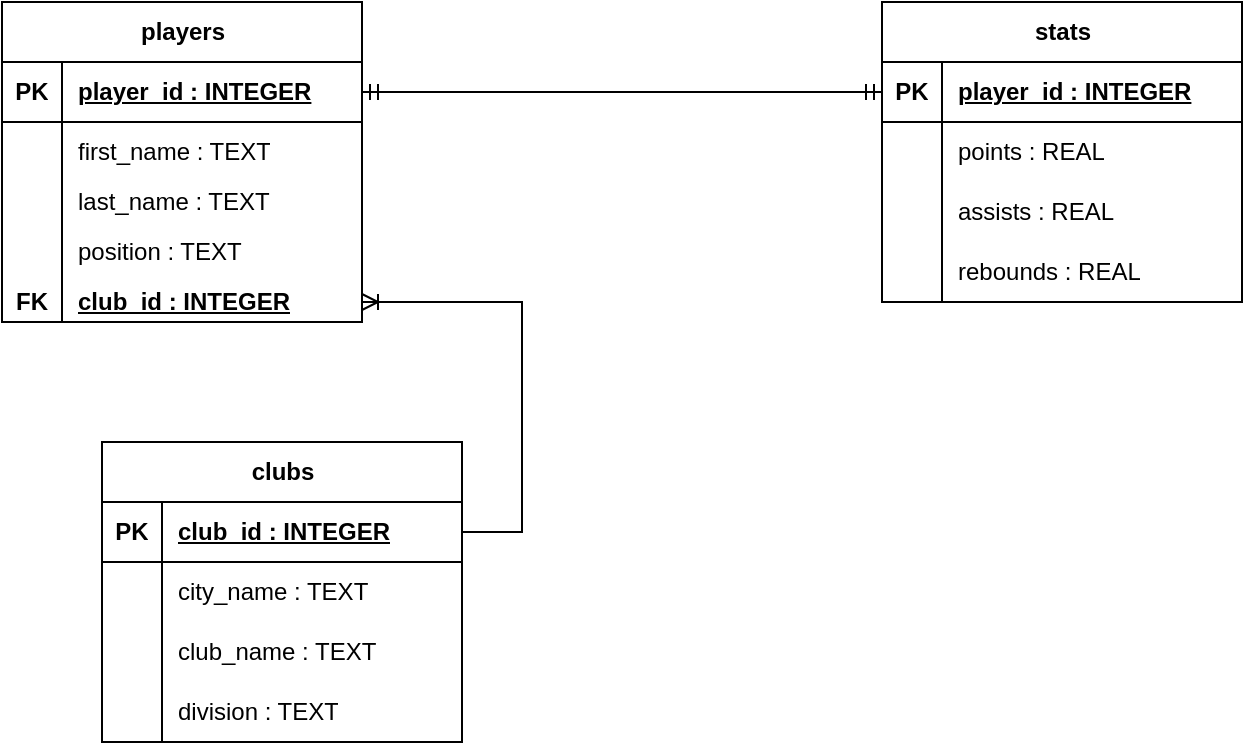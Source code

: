 <mxfile version="22.1.3" type="device">
  <diagram name="Strona-1" id="j_qtrNt9oUCL4M64BUuh">
    <mxGraphModel dx="4007" dy="1136" grid="1" gridSize="10" guides="1" tooltips="1" connect="1" arrows="1" fold="1" page="1" pageScale="1" pageWidth="827" pageHeight="1169" math="0" shadow="0">
      <root>
        <mxCell id="0" />
        <mxCell id="1" parent="0" />
        <mxCell id="Z1Gb3os-9rR3dEeQHbp2-1" value="players" style="shape=table;startSize=30;container=1;collapsible=1;childLayout=tableLayout;fixedRows=1;rowLines=0;fontStyle=1;align=center;resizeLast=1;html=1;" vertex="1" parent="1">
          <mxGeometry x="-780" y="50" width="180" height="160" as="geometry" />
        </mxCell>
        <mxCell id="Z1Gb3os-9rR3dEeQHbp2-2" value="" style="shape=tableRow;horizontal=0;startSize=0;swimlaneHead=0;swimlaneBody=0;fillColor=none;collapsible=0;dropTarget=0;points=[[0,0.5],[1,0.5]];portConstraint=eastwest;top=0;left=0;right=0;bottom=1;" vertex="1" parent="Z1Gb3os-9rR3dEeQHbp2-1">
          <mxGeometry y="30" width="180" height="30" as="geometry" />
        </mxCell>
        <mxCell id="Z1Gb3os-9rR3dEeQHbp2-3" value="PK" style="shape=partialRectangle;connectable=0;fillColor=none;top=0;left=0;bottom=0;right=0;fontStyle=1;overflow=hidden;whiteSpace=wrap;html=1;" vertex="1" parent="Z1Gb3os-9rR3dEeQHbp2-2">
          <mxGeometry width="30" height="30" as="geometry">
            <mxRectangle width="30" height="30" as="alternateBounds" />
          </mxGeometry>
        </mxCell>
        <mxCell id="Z1Gb3os-9rR3dEeQHbp2-4" value="player_id : INTEGER" style="shape=partialRectangle;connectable=0;fillColor=none;top=0;left=0;bottom=0;right=0;align=left;spacingLeft=6;fontStyle=5;overflow=hidden;whiteSpace=wrap;html=1;" vertex="1" parent="Z1Gb3os-9rR3dEeQHbp2-2">
          <mxGeometry x="30" width="150" height="30" as="geometry">
            <mxRectangle width="150" height="30" as="alternateBounds" />
          </mxGeometry>
        </mxCell>
        <mxCell id="Z1Gb3os-9rR3dEeQHbp2-5" value="" style="shape=tableRow;horizontal=0;startSize=0;swimlaneHead=0;swimlaneBody=0;fillColor=none;collapsible=0;dropTarget=0;points=[[0,0.5],[1,0.5]];portConstraint=eastwest;top=0;left=0;right=0;bottom=0;" vertex="1" parent="Z1Gb3os-9rR3dEeQHbp2-1">
          <mxGeometry y="60" width="180" height="30" as="geometry" />
        </mxCell>
        <mxCell id="Z1Gb3os-9rR3dEeQHbp2-6" value="" style="shape=partialRectangle;connectable=0;fillColor=none;top=0;left=0;bottom=0;right=0;editable=1;overflow=hidden;whiteSpace=wrap;html=1;" vertex="1" parent="Z1Gb3os-9rR3dEeQHbp2-5">
          <mxGeometry width="30" height="30" as="geometry">
            <mxRectangle width="30" height="30" as="alternateBounds" />
          </mxGeometry>
        </mxCell>
        <mxCell id="Z1Gb3os-9rR3dEeQHbp2-7" value="first_name : TEXT" style="shape=partialRectangle;connectable=0;fillColor=none;top=0;left=0;bottom=0;right=0;align=left;spacingLeft=6;overflow=hidden;whiteSpace=wrap;html=1;" vertex="1" parent="Z1Gb3os-9rR3dEeQHbp2-5">
          <mxGeometry x="30" width="150" height="30" as="geometry">
            <mxRectangle width="150" height="30" as="alternateBounds" />
          </mxGeometry>
        </mxCell>
        <mxCell id="Z1Gb3os-9rR3dEeQHbp2-8" value="" style="shape=tableRow;horizontal=0;startSize=0;swimlaneHead=0;swimlaneBody=0;fillColor=none;collapsible=0;dropTarget=0;points=[[0,0.5],[1,0.5]];portConstraint=eastwest;top=0;left=0;right=0;bottom=0;" vertex="1" parent="Z1Gb3os-9rR3dEeQHbp2-1">
          <mxGeometry y="90" width="180" height="20" as="geometry" />
        </mxCell>
        <mxCell id="Z1Gb3os-9rR3dEeQHbp2-9" value="" style="shape=partialRectangle;connectable=0;fillColor=none;top=0;left=0;bottom=0;right=0;editable=1;overflow=hidden;whiteSpace=wrap;html=1;" vertex="1" parent="Z1Gb3os-9rR3dEeQHbp2-8">
          <mxGeometry width="30" height="20" as="geometry">
            <mxRectangle width="30" height="20" as="alternateBounds" />
          </mxGeometry>
        </mxCell>
        <mxCell id="Z1Gb3os-9rR3dEeQHbp2-10" value="last_name : TEXT" style="shape=partialRectangle;connectable=0;fillColor=none;top=0;left=0;bottom=0;right=0;align=left;spacingLeft=6;overflow=hidden;whiteSpace=wrap;html=1;" vertex="1" parent="Z1Gb3os-9rR3dEeQHbp2-8">
          <mxGeometry x="30" width="150" height="20" as="geometry">
            <mxRectangle width="150" height="20" as="alternateBounds" />
          </mxGeometry>
        </mxCell>
        <mxCell id="Z1Gb3os-9rR3dEeQHbp2-11" value="" style="shape=tableRow;horizontal=0;startSize=0;swimlaneHead=0;swimlaneBody=0;fillColor=none;collapsible=0;dropTarget=0;points=[[0,0.5],[1,0.5]];portConstraint=eastwest;top=0;left=0;right=0;bottom=0;" vertex="1" parent="Z1Gb3os-9rR3dEeQHbp2-1">
          <mxGeometry y="110" width="180" height="30" as="geometry" />
        </mxCell>
        <mxCell id="Z1Gb3os-9rR3dEeQHbp2-12" value="" style="shape=partialRectangle;connectable=0;fillColor=none;top=0;left=0;bottom=0;right=0;editable=1;overflow=hidden;whiteSpace=wrap;html=1;" vertex="1" parent="Z1Gb3os-9rR3dEeQHbp2-11">
          <mxGeometry width="30" height="30" as="geometry">
            <mxRectangle width="30" height="30" as="alternateBounds" />
          </mxGeometry>
        </mxCell>
        <mxCell id="Z1Gb3os-9rR3dEeQHbp2-13" value="position : TEXT" style="shape=partialRectangle;connectable=0;fillColor=none;top=0;left=0;bottom=0;right=0;align=left;spacingLeft=6;overflow=hidden;whiteSpace=wrap;html=1;" vertex="1" parent="Z1Gb3os-9rR3dEeQHbp2-11">
          <mxGeometry x="30" width="150" height="30" as="geometry">
            <mxRectangle width="150" height="30" as="alternateBounds" />
          </mxGeometry>
        </mxCell>
        <mxCell id="Z1Gb3os-9rR3dEeQHbp2-102" value="" style="shape=tableRow;horizontal=0;startSize=0;swimlaneHead=0;swimlaneBody=0;fillColor=none;collapsible=0;dropTarget=0;points=[[0,0.5],[1,0.5]];portConstraint=eastwest;top=0;left=0;right=0;bottom=1;" vertex="1" parent="Z1Gb3os-9rR3dEeQHbp2-1">
          <mxGeometry y="140" width="180" height="20" as="geometry" />
        </mxCell>
        <mxCell id="Z1Gb3os-9rR3dEeQHbp2-103" value="FK" style="shape=partialRectangle;connectable=0;fillColor=none;top=0;left=0;bottom=0;right=0;fontStyle=1;overflow=hidden;whiteSpace=wrap;html=1;" vertex="1" parent="Z1Gb3os-9rR3dEeQHbp2-102">
          <mxGeometry width="30" height="20" as="geometry">
            <mxRectangle width="30" height="20" as="alternateBounds" />
          </mxGeometry>
        </mxCell>
        <mxCell id="Z1Gb3os-9rR3dEeQHbp2-104" value="club_id : INTEGER" style="shape=partialRectangle;connectable=0;fillColor=none;top=0;left=0;bottom=0;right=0;align=left;spacingLeft=6;fontStyle=5;overflow=hidden;whiteSpace=wrap;html=1;" vertex="1" parent="Z1Gb3os-9rR3dEeQHbp2-102">
          <mxGeometry x="30" width="150" height="20" as="geometry">
            <mxRectangle width="150" height="20" as="alternateBounds" />
          </mxGeometry>
        </mxCell>
        <mxCell id="Z1Gb3os-9rR3dEeQHbp2-14" value="clubs" style="shape=table;startSize=30;container=1;collapsible=1;childLayout=tableLayout;fixedRows=1;rowLines=0;fontStyle=1;align=center;resizeLast=1;html=1;" vertex="1" parent="1">
          <mxGeometry x="-730" y="270" width="180" height="150" as="geometry" />
        </mxCell>
        <mxCell id="Z1Gb3os-9rR3dEeQHbp2-15" value="" style="shape=tableRow;horizontal=0;startSize=0;swimlaneHead=0;swimlaneBody=0;fillColor=none;collapsible=0;dropTarget=0;points=[[0,0.5],[1,0.5]];portConstraint=eastwest;top=0;left=0;right=0;bottom=1;" vertex="1" parent="Z1Gb3os-9rR3dEeQHbp2-14">
          <mxGeometry y="30" width="180" height="30" as="geometry" />
        </mxCell>
        <mxCell id="Z1Gb3os-9rR3dEeQHbp2-16" value="PK" style="shape=partialRectangle;connectable=0;fillColor=none;top=0;left=0;bottom=0;right=0;fontStyle=1;overflow=hidden;whiteSpace=wrap;html=1;" vertex="1" parent="Z1Gb3os-9rR3dEeQHbp2-15">
          <mxGeometry width="30" height="30" as="geometry">
            <mxRectangle width="30" height="30" as="alternateBounds" />
          </mxGeometry>
        </mxCell>
        <mxCell id="Z1Gb3os-9rR3dEeQHbp2-17" value="club_id : INTEGER" style="shape=partialRectangle;connectable=0;fillColor=none;top=0;left=0;bottom=0;right=0;align=left;spacingLeft=6;fontStyle=5;overflow=hidden;whiteSpace=wrap;html=1;" vertex="1" parent="Z1Gb3os-9rR3dEeQHbp2-15">
          <mxGeometry x="30" width="150" height="30" as="geometry">
            <mxRectangle width="150" height="30" as="alternateBounds" />
          </mxGeometry>
        </mxCell>
        <mxCell id="Z1Gb3os-9rR3dEeQHbp2-18" value="" style="shape=tableRow;horizontal=0;startSize=0;swimlaneHead=0;swimlaneBody=0;fillColor=none;collapsible=0;dropTarget=0;points=[[0,0.5],[1,0.5]];portConstraint=eastwest;top=0;left=0;right=0;bottom=0;" vertex="1" parent="Z1Gb3os-9rR3dEeQHbp2-14">
          <mxGeometry y="60" width="180" height="30" as="geometry" />
        </mxCell>
        <mxCell id="Z1Gb3os-9rR3dEeQHbp2-19" value="" style="shape=partialRectangle;connectable=0;fillColor=none;top=0;left=0;bottom=0;right=0;editable=1;overflow=hidden;whiteSpace=wrap;html=1;" vertex="1" parent="Z1Gb3os-9rR3dEeQHbp2-18">
          <mxGeometry width="30" height="30" as="geometry">
            <mxRectangle width="30" height="30" as="alternateBounds" />
          </mxGeometry>
        </mxCell>
        <mxCell id="Z1Gb3os-9rR3dEeQHbp2-20" value="city_name : TEXT" style="shape=partialRectangle;connectable=0;fillColor=none;top=0;left=0;bottom=0;right=0;align=left;spacingLeft=6;overflow=hidden;whiteSpace=wrap;html=1;" vertex="1" parent="Z1Gb3os-9rR3dEeQHbp2-18">
          <mxGeometry x="30" width="150" height="30" as="geometry">
            <mxRectangle width="150" height="30" as="alternateBounds" />
          </mxGeometry>
        </mxCell>
        <mxCell id="Z1Gb3os-9rR3dEeQHbp2-21" value="" style="shape=tableRow;horizontal=0;startSize=0;swimlaneHead=0;swimlaneBody=0;fillColor=none;collapsible=0;dropTarget=0;points=[[0,0.5],[1,0.5]];portConstraint=eastwest;top=0;left=0;right=0;bottom=0;" vertex="1" parent="Z1Gb3os-9rR3dEeQHbp2-14">
          <mxGeometry y="90" width="180" height="30" as="geometry" />
        </mxCell>
        <mxCell id="Z1Gb3os-9rR3dEeQHbp2-22" value="" style="shape=partialRectangle;connectable=0;fillColor=none;top=0;left=0;bottom=0;right=0;editable=1;overflow=hidden;whiteSpace=wrap;html=1;" vertex="1" parent="Z1Gb3os-9rR3dEeQHbp2-21">
          <mxGeometry width="30" height="30" as="geometry">
            <mxRectangle width="30" height="30" as="alternateBounds" />
          </mxGeometry>
        </mxCell>
        <mxCell id="Z1Gb3os-9rR3dEeQHbp2-23" value="club_name : TEXT" style="shape=partialRectangle;connectable=0;fillColor=none;top=0;left=0;bottom=0;right=0;align=left;spacingLeft=6;overflow=hidden;whiteSpace=wrap;html=1;" vertex="1" parent="Z1Gb3os-9rR3dEeQHbp2-21">
          <mxGeometry x="30" width="150" height="30" as="geometry">
            <mxRectangle width="150" height="30" as="alternateBounds" />
          </mxGeometry>
        </mxCell>
        <mxCell id="Z1Gb3os-9rR3dEeQHbp2-24" value="" style="shape=tableRow;horizontal=0;startSize=0;swimlaneHead=0;swimlaneBody=0;fillColor=none;collapsible=0;dropTarget=0;points=[[0,0.5],[1,0.5]];portConstraint=eastwest;top=0;left=0;right=0;bottom=0;" vertex="1" parent="Z1Gb3os-9rR3dEeQHbp2-14">
          <mxGeometry y="120" width="180" height="30" as="geometry" />
        </mxCell>
        <mxCell id="Z1Gb3os-9rR3dEeQHbp2-25" value="" style="shape=partialRectangle;connectable=0;fillColor=none;top=0;left=0;bottom=0;right=0;editable=1;overflow=hidden;whiteSpace=wrap;html=1;" vertex="1" parent="Z1Gb3os-9rR3dEeQHbp2-24">
          <mxGeometry width="30" height="30" as="geometry">
            <mxRectangle width="30" height="30" as="alternateBounds" />
          </mxGeometry>
        </mxCell>
        <mxCell id="Z1Gb3os-9rR3dEeQHbp2-26" value="division : TEXT" style="shape=partialRectangle;connectable=0;fillColor=none;top=0;left=0;bottom=0;right=0;align=left;spacingLeft=6;overflow=hidden;whiteSpace=wrap;html=1;" vertex="1" parent="Z1Gb3os-9rR3dEeQHbp2-24">
          <mxGeometry x="30" width="150" height="30" as="geometry">
            <mxRectangle width="150" height="30" as="alternateBounds" />
          </mxGeometry>
        </mxCell>
        <mxCell id="Z1Gb3os-9rR3dEeQHbp2-27" value="stats" style="shape=table;startSize=30;container=1;collapsible=1;childLayout=tableLayout;fixedRows=1;rowLines=0;fontStyle=1;align=center;resizeLast=1;html=1;" vertex="1" parent="1">
          <mxGeometry x="-340" y="50" width="180" height="150" as="geometry" />
        </mxCell>
        <mxCell id="Z1Gb3os-9rR3dEeQHbp2-28" value="" style="shape=tableRow;horizontal=0;startSize=0;swimlaneHead=0;swimlaneBody=0;fillColor=none;collapsible=0;dropTarget=0;points=[[0,0.5],[1,0.5]];portConstraint=eastwest;top=0;left=0;right=0;bottom=1;" vertex="1" parent="Z1Gb3os-9rR3dEeQHbp2-27">
          <mxGeometry y="30" width="180" height="30" as="geometry" />
        </mxCell>
        <mxCell id="Z1Gb3os-9rR3dEeQHbp2-29" value="PK" style="shape=partialRectangle;connectable=0;fillColor=none;top=0;left=0;bottom=0;right=0;fontStyle=1;overflow=hidden;whiteSpace=wrap;html=1;" vertex="1" parent="Z1Gb3os-9rR3dEeQHbp2-28">
          <mxGeometry width="30" height="30" as="geometry">
            <mxRectangle width="30" height="30" as="alternateBounds" />
          </mxGeometry>
        </mxCell>
        <mxCell id="Z1Gb3os-9rR3dEeQHbp2-30" value="player_id : INTEGER" style="shape=partialRectangle;connectable=0;fillColor=none;top=0;left=0;bottom=0;right=0;align=left;spacingLeft=6;fontStyle=5;overflow=hidden;whiteSpace=wrap;html=1;" vertex="1" parent="Z1Gb3os-9rR3dEeQHbp2-28">
          <mxGeometry x="30" width="150" height="30" as="geometry">
            <mxRectangle width="150" height="30" as="alternateBounds" />
          </mxGeometry>
        </mxCell>
        <mxCell id="Z1Gb3os-9rR3dEeQHbp2-31" value="" style="shape=tableRow;horizontal=0;startSize=0;swimlaneHead=0;swimlaneBody=0;fillColor=none;collapsible=0;dropTarget=0;points=[[0,0.5],[1,0.5]];portConstraint=eastwest;top=0;left=0;right=0;bottom=0;" vertex="1" parent="Z1Gb3os-9rR3dEeQHbp2-27">
          <mxGeometry y="60" width="180" height="30" as="geometry" />
        </mxCell>
        <mxCell id="Z1Gb3os-9rR3dEeQHbp2-32" value="" style="shape=partialRectangle;connectable=0;fillColor=none;top=0;left=0;bottom=0;right=0;editable=1;overflow=hidden;whiteSpace=wrap;html=1;" vertex="1" parent="Z1Gb3os-9rR3dEeQHbp2-31">
          <mxGeometry width="30" height="30" as="geometry">
            <mxRectangle width="30" height="30" as="alternateBounds" />
          </mxGeometry>
        </mxCell>
        <mxCell id="Z1Gb3os-9rR3dEeQHbp2-33" value="points : REAL" style="shape=partialRectangle;connectable=0;fillColor=none;top=0;left=0;bottom=0;right=0;align=left;spacingLeft=6;overflow=hidden;whiteSpace=wrap;html=1;" vertex="1" parent="Z1Gb3os-9rR3dEeQHbp2-31">
          <mxGeometry x="30" width="150" height="30" as="geometry">
            <mxRectangle width="150" height="30" as="alternateBounds" />
          </mxGeometry>
        </mxCell>
        <mxCell id="Z1Gb3os-9rR3dEeQHbp2-34" value="" style="shape=tableRow;horizontal=0;startSize=0;swimlaneHead=0;swimlaneBody=0;fillColor=none;collapsible=0;dropTarget=0;points=[[0,0.5],[1,0.5]];portConstraint=eastwest;top=0;left=0;right=0;bottom=0;" vertex="1" parent="Z1Gb3os-9rR3dEeQHbp2-27">
          <mxGeometry y="90" width="180" height="30" as="geometry" />
        </mxCell>
        <mxCell id="Z1Gb3os-9rR3dEeQHbp2-35" value="" style="shape=partialRectangle;connectable=0;fillColor=none;top=0;left=0;bottom=0;right=0;editable=1;overflow=hidden;whiteSpace=wrap;html=1;" vertex="1" parent="Z1Gb3os-9rR3dEeQHbp2-34">
          <mxGeometry width="30" height="30" as="geometry">
            <mxRectangle width="30" height="30" as="alternateBounds" />
          </mxGeometry>
        </mxCell>
        <mxCell id="Z1Gb3os-9rR3dEeQHbp2-36" value="assists : REAL" style="shape=partialRectangle;connectable=0;fillColor=none;top=0;left=0;bottom=0;right=0;align=left;spacingLeft=6;overflow=hidden;whiteSpace=wrap;html=1;" vertex="1" parent="Z1Gb3os-9rR3dEeQHbp2-34">
          <mxGeometry x="30" width="150" height="30" as="geometry">
            <mxRectangle width="150" height="30" as="alternateBounds" />
          </mxGeometry>
        </mxCell>
        <mxCell id="Z1Gb3os-9rR3dEeQHbp2-37" value="" style="shape=tableRow;horizontal=0;startSize=0;swimlaneHead=0;swimlaneBody=0;fillColor=none;collapsible=0;dropTarget=0;points=[[0,0.5],[1,0.5]];portConstraint=eastwest;top=0;left=0;right=0;bottom=0;" vertex="1" parent="Z1Gb3os-9rR3dEeQHbp2-27">
          <mxGeometry y="120" width="180" height="30" as="geometry" />
        </mxCell>
        <mxCell id="Z1Gb3os-9rR3dEeQHbp2-38" value="" style="shape=partialRectangle;connectable=0;fillColor=none;top=0;left=0;bottom=0;right=0;editable=1;overflow=hidden;whiteSpace=wrap;html=1;" vertex="1" parent="Z1Gb3os-9rR3dEeQHbp2-37">
          <mxGeometry width="30" height="30" as="geometry">
            <mxRectangle width="30" height="30" as="alternateBounds" />
          </mxGeometry>
        </mxCell>
        <mxCell id="Z1Gb3os-9rR3dEeQHbp2-39" value="rebounds : REAL" style="shape=partialRectangle;connectable=0;fillColor=none;top=0;left=0;bottom=0;right=0;align=left;spacingLeft=6;overflow=hidden;whiteSpace=wrap;html=1;" vertex="1" parent="Z1Gb3os-9rR3dEeQHbp2-37">
          <mxGeometry x="30" width="150" height="30" as="geometry">
            <mxRectangle width="150" height="30" as="alternateBounds" />
          </mxGeometry>
        </mxCell>
        <mxCell id="Z1Gb3os-9rR3dEeQHbp2-106" value="" style="edgeStyle=entityRelationEdgeStyle;fontSize=12;html=1;endArrow=ERmandOne;startArrow=ERmandOne;rounded=0;entryX=0;entryY=0.5;entryDx=0;entryDy=0;exitX=1;exitY=0.5;exitDx=0;exitDy=0;" edge="1" parent="1" source="Z1Gb3os-9rR3dEeQHbp2-2" target="Z1Gb3os-9rR3dEeQHbp2-28">
          <mxGeometry width="100" height="100" relative="1" as="geometry">
            <mxPoint x="-620" y="100" as="sourcePoint" />
            <mxPoint x="-520" as="targetPoint" />
          </mxGeometry>
        </mxCell>
        <mxCell id="Z1Gb3os-9rR3dEeQHbp2-108" value="" style="edgeStyle=entityRelationEdgeStyle;fontSize=12;html=1;endArrow=ERoneToMany;rounded=0;" edge="1" parent="1" source="Z1Gb3os-9rR3dEeQHbp2-15" target="Z1Gb3os-9rR3dEeQHbp2-102">
          <mxGeometry width="100" height="100" relative="1" as="geometry">
            <mxPoint x="-730" y="300" as="sourcePoint" />
            <mxPoint x="-630" y="200" as="targetPoint" />
          </mxGeometry>
        </mxCell>
      </root>
    </mxGraphModel>
  </diagram>
</mxfile>
